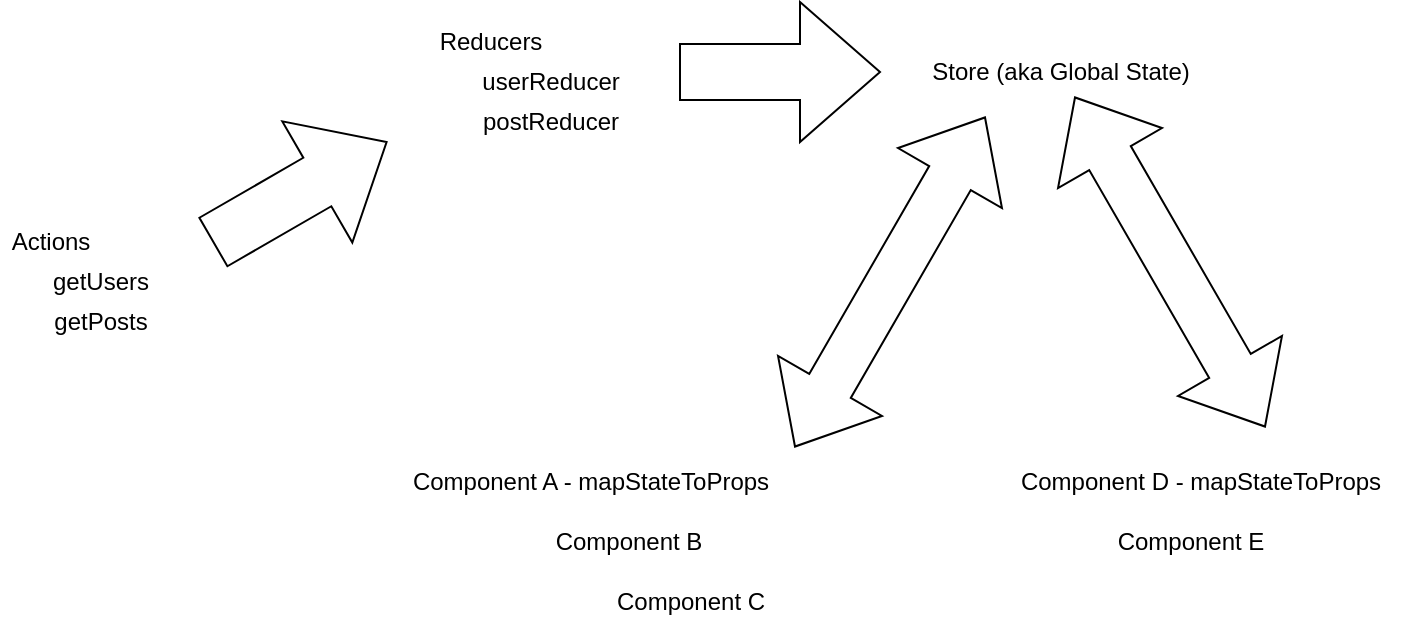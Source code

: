 <mxfile version="13.1.3">
    <diagram id="6hGFLwfOUW9BJ-s0fimq" name="Page-1">
        <mxGraphModel dx="1098" dy="617" grid="1" gridSize="10" guides="1" tooltips="1" connect="1" arrows="1" fold="1" page="1" pageScale="1" pageWidth="827" pageHeight="1169" math="0" shadow="0">
            <root>
                <mxCell id="0"/>
                <mxCell id="1" parent="0"/>
                <mxCell id="2" value="Actions" style="text;html=1;resizable=0;autosize=1;align=center;verticalAlign=middle;points=[];fillColor=none;strokeColor=none;rounded=0;" vertex="1" parent="1">
                    <mxGeometry x="50" y="180" width="50" height="20" as="geometry"/>
                </mxCell>
                <mxCell id="3" value="Reducers" style="text;html=1;resizable=0;autosize=1;align=center;verticalAlign=middle;points=[];fillColor=none;strokeColor=none;rounded=0;" vertex="1" parent="1">
                    <mxGeometry x="260" y="80" width="70" height="20" as="geometry"/>
                </mxCell>
                <mxCell id="4" value="Component A - mapStateToProps" style="text;html=1;resizable=0;autosize=1;align=center;verticalAlign=middle;points=[];fillColor=none;strokeColor=none;rounded=0;" vertex="1" parent="1">
                    <mxGeometry x="250" y="300" width="190" height="20" as="geometry"/>
                </mxCell>
                <mxCell id="5" value="Component B" style="text;html=1;resizable=0;autosize=1;align=center;verticalAlign=middle;points=[];fillColor=none;strokeColor=none;rounded=0;" vertex="1" parent="1">
                    <mxGeometry x="319" y="330" width="90" height="20" as="geometry"/>
                </mxCell>
                <mxCell id="6" value="Component C" style="text;html=1;resizable=0;autosize=1;align=center;verticalAlign=middle;points=[];fillColor=none;strokeColor=none;rounded=0;" vertex="1" parent="1">
                    <mxGeometry x="350" y="360" width="90" height="20" as="geometry"/>
                </mxCell>
                <mxCell id="7" value="Component D - mapStateToProps" style="text;html=1;resizable=0;autosize=1;align=center;verticalAlign=middle;points=[];fillColor=none;strokeColor=none;rounded=0;" vertex="1" parent="1">
                    <mxGeometry x="550" y="300" width="200" height="20" as="geometry"/>
                </mxCell>
                <mxCell id="8" value="Component E" style="text;html=1;resizable=0;autosize=1;align=center;verticalAlign=middle;points=[];fillColor=none;strokeColor=none;rounded=0;" vertex="1" parent="1">
                    <mxGeometry x="600" y="330" width="90" height="20" as="geometry"/>
                </mxCell>
                <mxCell id="9" value="getUsers" style="text;html=1;resizable=0;autosize=1;align=center;verticalAlign=middle;points=[];fillColor=none;strokeColor=none;rounded=0;" vertex="1" parent="1">
                    <mxGeometry x="70" y="200" width="60" height="20" as="geometry"/>
                </mxCell>
                <mxCell id="10" value="getPosts" style="text;html=1;resizable=0;autosize=1;align=center;verticalAlign=middle;points=[];fillColor=none;strokeColor=none;rounded=0;" vertex="1" parent="1">
                    <mxGeometry x="70" y="220" width="60" height="20" as="geometry"/>
                </mxCell>
                <mxCell id="11" value="userReducer" style="text;html=1;resizable=0;autosize=1;align=center;verticalAlign=middle;points=[];fillColor=none;strokeColor=none;rounded=0;" vertex="1" parent="1">
                    <mxGeometry x="285" y="100" width="80" height="20" as="geometry"/>
                </mxCell>
                <mxCell id="12" value="postReducer" style="text;html=1;resizable=0;autosize=1;align=center;verticalAlign=middle;points=[];fillColor=none;strokeColor=none;rounded=0;" vertex="1" parent="1">
                    <mxGeometry x="285" y="120" width="80" height="20" as="geometry"/>
                </mxCell>
                <mxCell id="13" value="" style="html=1;shadow=0;dashed=0;align=center;verticalAlign=middle;shape=mxgraph.arrows2.arrow;dy=0.6;dx=40;notch=0;rotation=-30;" vertex="1" parent="1">
                    <mxGeometry x="150" y="130" width="100" height="70" as="geometry"/>
                </mxCell>
                <mxCell id="16" value="" style="html=1;shadow=0;dashed=0;align=center;verticalAlign=middle;shape=mxgraph.arrows2.arrow;dy=0.6;dx=40;notch=0;rotation=0;" vertex="1" parent="1">
                    <mxGeometry x="390" y="70" width="100" height="70" as="geometry"/>
                </mxCell>
                <mxCell id="17" value="Store (aka Global State)" style="text;html=1;resizable=0;autosize=1;align=center;verticalAlign=middle;points=[];fillColor=none;strokeColor=none;rounded=0;" vertex="1" parent="1">
                    <mxGeometry x="510" y="95" width="140" height="20" as="geometry"/>
                </mxCell>
                <mxCell id="18" value="" style="html=1;shadow=0;dashed=0;align=center;verticalAlign=middle;shape=mxgraph.arrows2.twoWayArrow;dy=0.6;dx=35;rotation=-60;" vertex="1" parent="1">
                    <mxGeometry x="400" y="180" width="190" height="60" as="geometry"/>
                </mxCell>
                <mxCell id="19" value="" style="html=1;shadow=0;dashed=0;align=center;verticalAlign=middle;shape=mxgraph.arrows2.twoWayArrow;dy=0.6;dx=35;rotation=-120;" vertex="1" parent="1">
                    <mxGeometry x="540" y="170" width="190" height="60" as="geometry"/>
                </mxCell>
            </root>
        </mxGraphModel>
    </diagram>
</mxfile>